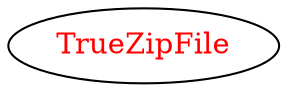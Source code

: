 digraph dependencyGraph {
 concentrate=true;
 ranksep="2.0";
 rankdir="LR"; 
 splines="ortho";
"TrueZipFile" [fontcolor="red"];
}